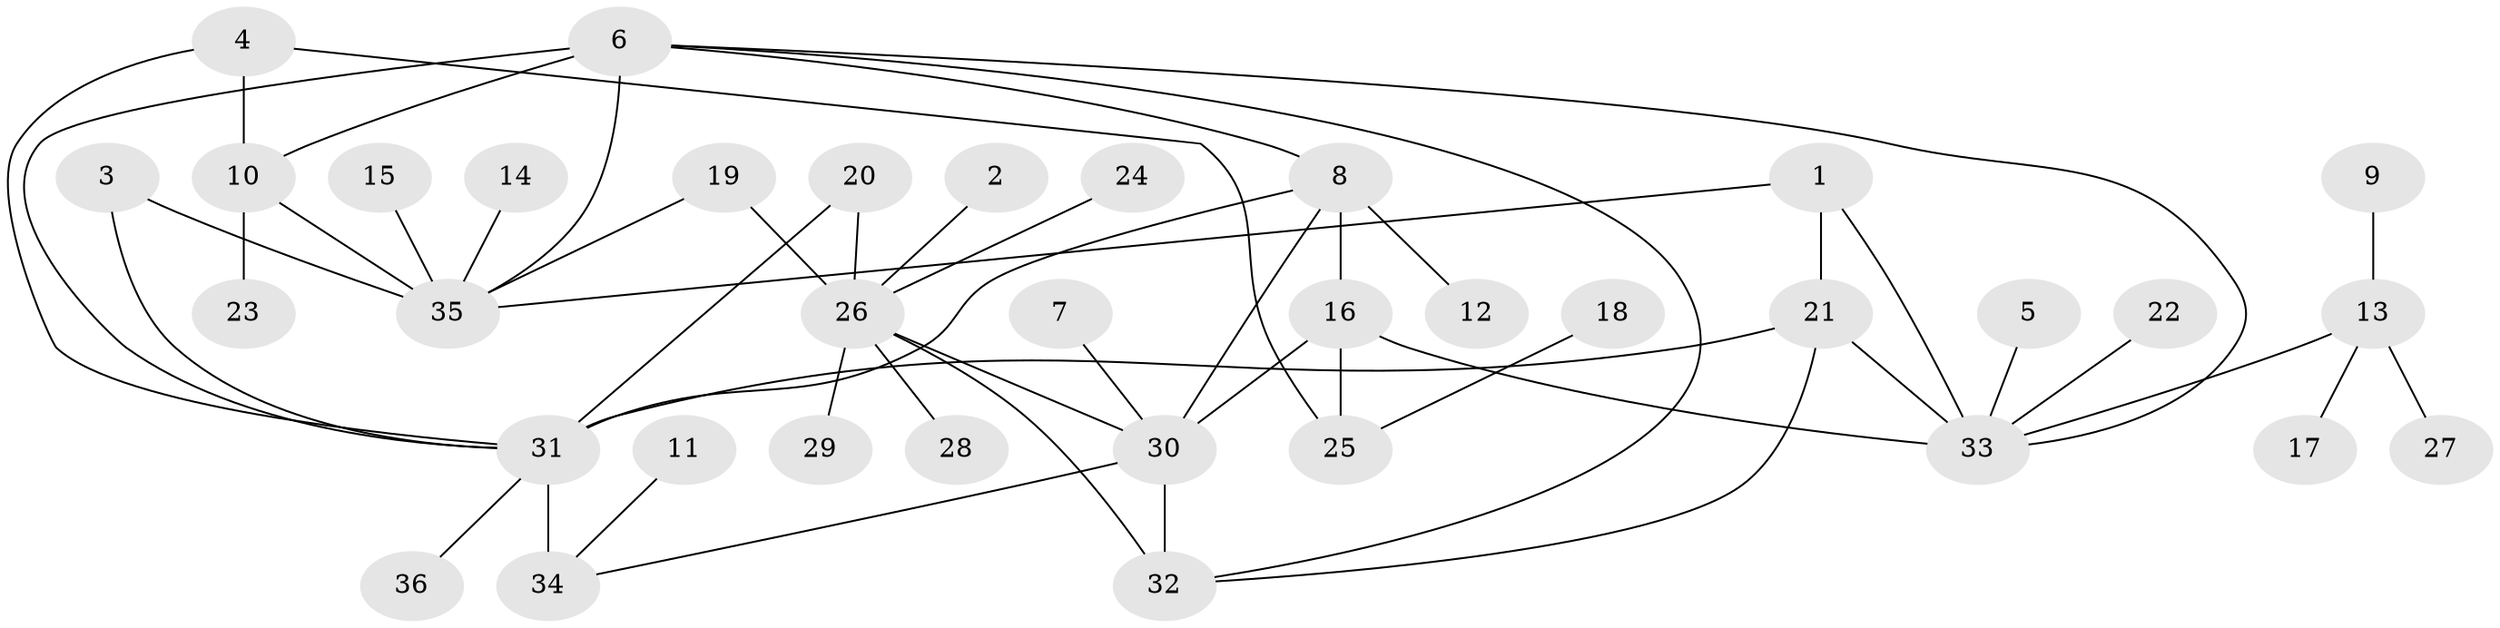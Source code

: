 // original degree distribution, {7: 0.02247191011235955, 8: 0.0449438202247191, 4: 0.06741573033707865, 5: 0.056179775280898875, 11: 0.0449438202247191, 6: 0.02247191011235955, 3: 0.0449438202247191, 1: 0.5730337078651685, 2: 0.12359550561797752}
// Generated by graph-tools (version 1.1) at 2025/37/03/04/25 23:37:31]
// undirected, 36 vertices, 51 edges
graph export_dot {
  node [color=gray90,style=filled];
  1;
  2;
  3;
  4;
  5;
  6;
  7;
  8;
  9;
  10;
  11;
  12;
  13;
  14;
  15;
  16;
  17;
  18;
  19;
  20;
  21;
  22;
  23;
  24;
  25;
  26;
  27;
  28;
  29;
  30;
  31;
  32;
  33;
  34;
  35;
  36;
  1 -- 21 [weight=2.0];
  1 -- 33 [weight=1.0];
  1 -- 35 [weight=1.0];
  2 -- 26 [weight=1.0];
  3 -- 31 [weight=1.0];
  3 -- 35 [weight=1.0];
  4 -- 10 [weight=1.0];
  4 -- 25 [weight=1.0];
  4 -- 31 [weight=1.0];
  5 -- 33 [weight=1.0];
  6 -- 8 [weight=1.0];
  6 -- 10 [weight=2.0];
  6 -- 31 [weight=1.0];
  6 -- 32 [weight=1.0];
  6 -- 33 [weight=1.0];
  6 -- 35 [weight=1.0];
  7 -- 30 [weight=1.0];
  8 -- 12 [weight=1.0];
  8 -- 16 [weight=3.0];
  8 -- 30 [weight=1.0];
  8 -- 31 [weight=2.0];
  9 -- 13 [weight=1.0];
  10 -- 23 [weight=1.0];
  10 -- 35 [weight=2.0];
  11 -- 34 [weight=1.0];
  13 -- 17 [weight=1.0];
  13 -- 27 [weight=1.0];
  13 -- 33 [weight=1.0];
  14 -- 35 [weight=1.0];
  15 -- 35 [weight=1.0];
  16 -- 25 [weight=1.0];
  16 -- 30 [weight=1.0];
  16 -- 33 [weight=1.0];
  18 -- 25 [weight=1.0];
  19 -- 26 [weight=1.0];
  19 -- 35 [weight=1.0];
  20 -- 26 [weight=1.0];
  20 -- 31 [weight=1.0];
  21 -- 31 [weight=1.0];
  21 -- 32 [weight=1.0];
  21 -- 33 [weight=2.0];
  22 -- 33 [weight=1.0];
  24 -- 26 [weight=1.0];
  26 -- 28 [weight=1.0];
  26 -- 29 [weight=1.0];
  26 -- 30 [weight=1.0];
  26 -- 32 [weight=2.0];
  30 -- 32 [weight=2.0];
  30 -- 34 [weight=1.0];
  31 -- 34 [weight=5.0];
  31 -- 36 [weight=1.0];
}
